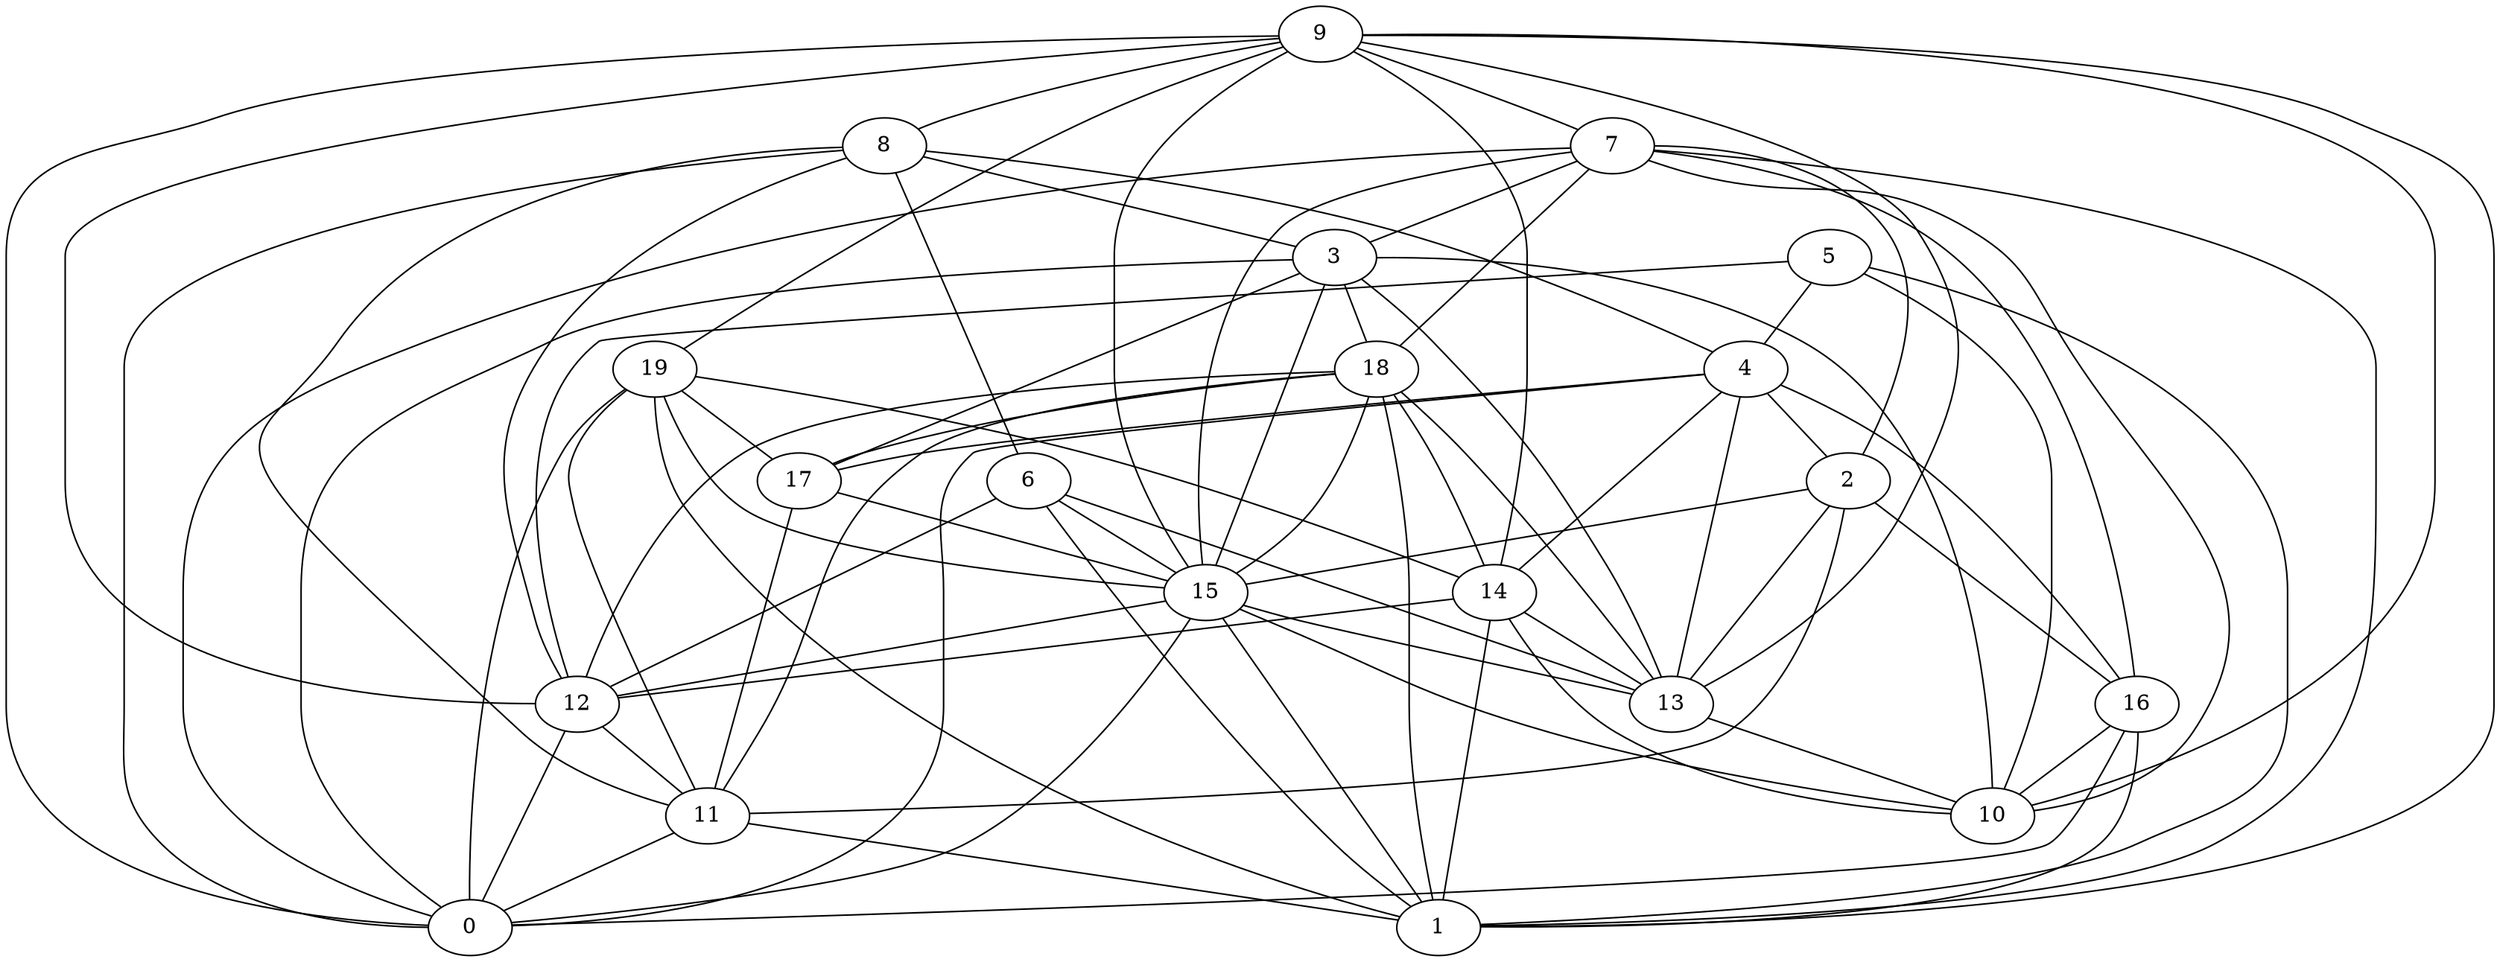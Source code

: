 digraph GG_graph {

subgraph G_graph {
edge [color = black]
"4" -> "2" [dir = none]
"2" -> "15" [dir = none]
"5" -> "12" [dir = none]
"7" -> "2" [dir = none]
"7" -> "16" [dir = none]
"9" -> "10" [dir = none]
"9" -> "0" [dir = none]
"9" -> "7" [dir = none]
"9" -> "13" [dir = none]
"19" -> "11" [dir = none]
"6" -> "13" [dir = none]
"8" -> "3" [dir = none]
"14" -> "10" [dir = none]
"12" -> "0" [dir = none]
"16" -> "1" [dir = none]
"3" -> "17" [dir = none]
"3" -> "13" [dir = none]
"11" -> "0" [dir = none]
"18" -> "13" [dir = none]
"2" -> "13" [dir = none]
"9" -> "19" [dir = none]
"19" -> "1" [dir = none]
"19" -> "17" [dir = none]
"18" -> "1" [dir = none]
"7" -> "3" [dir = none]
"15" -> "10" [dir = none]
"7" -> "1" [dir = none]
"15" -> "12" [dir = none]
"15" -> "13" [dir = none]
"4" -> "16" [dir = none]
"7" -> "0" [dir = none]
"18" -> "14" [dir = none]
"5" -> "4" [dir = none]
"14" -> "13" [dir = none]
"17" -> "11" [dir = none]
"7" -> "15" [dir = none]
"3" -> "0" [dir = none]
"7" -> "10" [dir = none]
"9" -> "1" [dir = none]
"19" -> "15" [dir = none]
"6" -> "12" [dir = none]
"19" -> "0" [dir = none]
"2" -> "16" [dir = none]
"8" -> "11" [dir = none]
"19" -> "14" [dir = none]
"13" -> "10" [dir = none]
"9" -> "8" [dir = none]
"11" -> "1" [dir = none]
"18" -> "17" [dir = none]
"3" -> "15" [dir = none]
"18" -> "15" [dir = none]
"15" -> "0" [dir = none]
"4" -> "14" [dir = none]
"4" -> "17" [dir = none]
"9" -> "12" [dir = none]
"14" -> "1" [dir = none]
"5" -> "10" [dir = none]
"7" -> "18" [dir = none]
"17" -> "15" [dir = none]
"3" -> "10" [dir = none]
"8" -> "12" [dir = none]
"9" -> "15" [dir = none]
"4" -> "0" [dir = none]
"6" -> "1" [dir = none]
"14" -> "12" [dir = none]
"18" -> "11" [dir = none]
"12" -> "11" [dir = none]
"16" -> "0" [dir = none]
"3" -> "18" [dir = none]
"8" -> "4" [dir = none]
"8" -> "6" [dir = none]
"9" -> "14" [dir = none]
"15" -> "1" [dir = none]
"18" -> "12" [dir = none]
"6" -> "15" [dir = none]
"8" -> "0" [dir = none]
"4" -> "13" [dir = none]
"16" -> "10" [dir = none]
"2" -> "11" [dir = none]
"5" -> "1" [dir = none]
}

}
